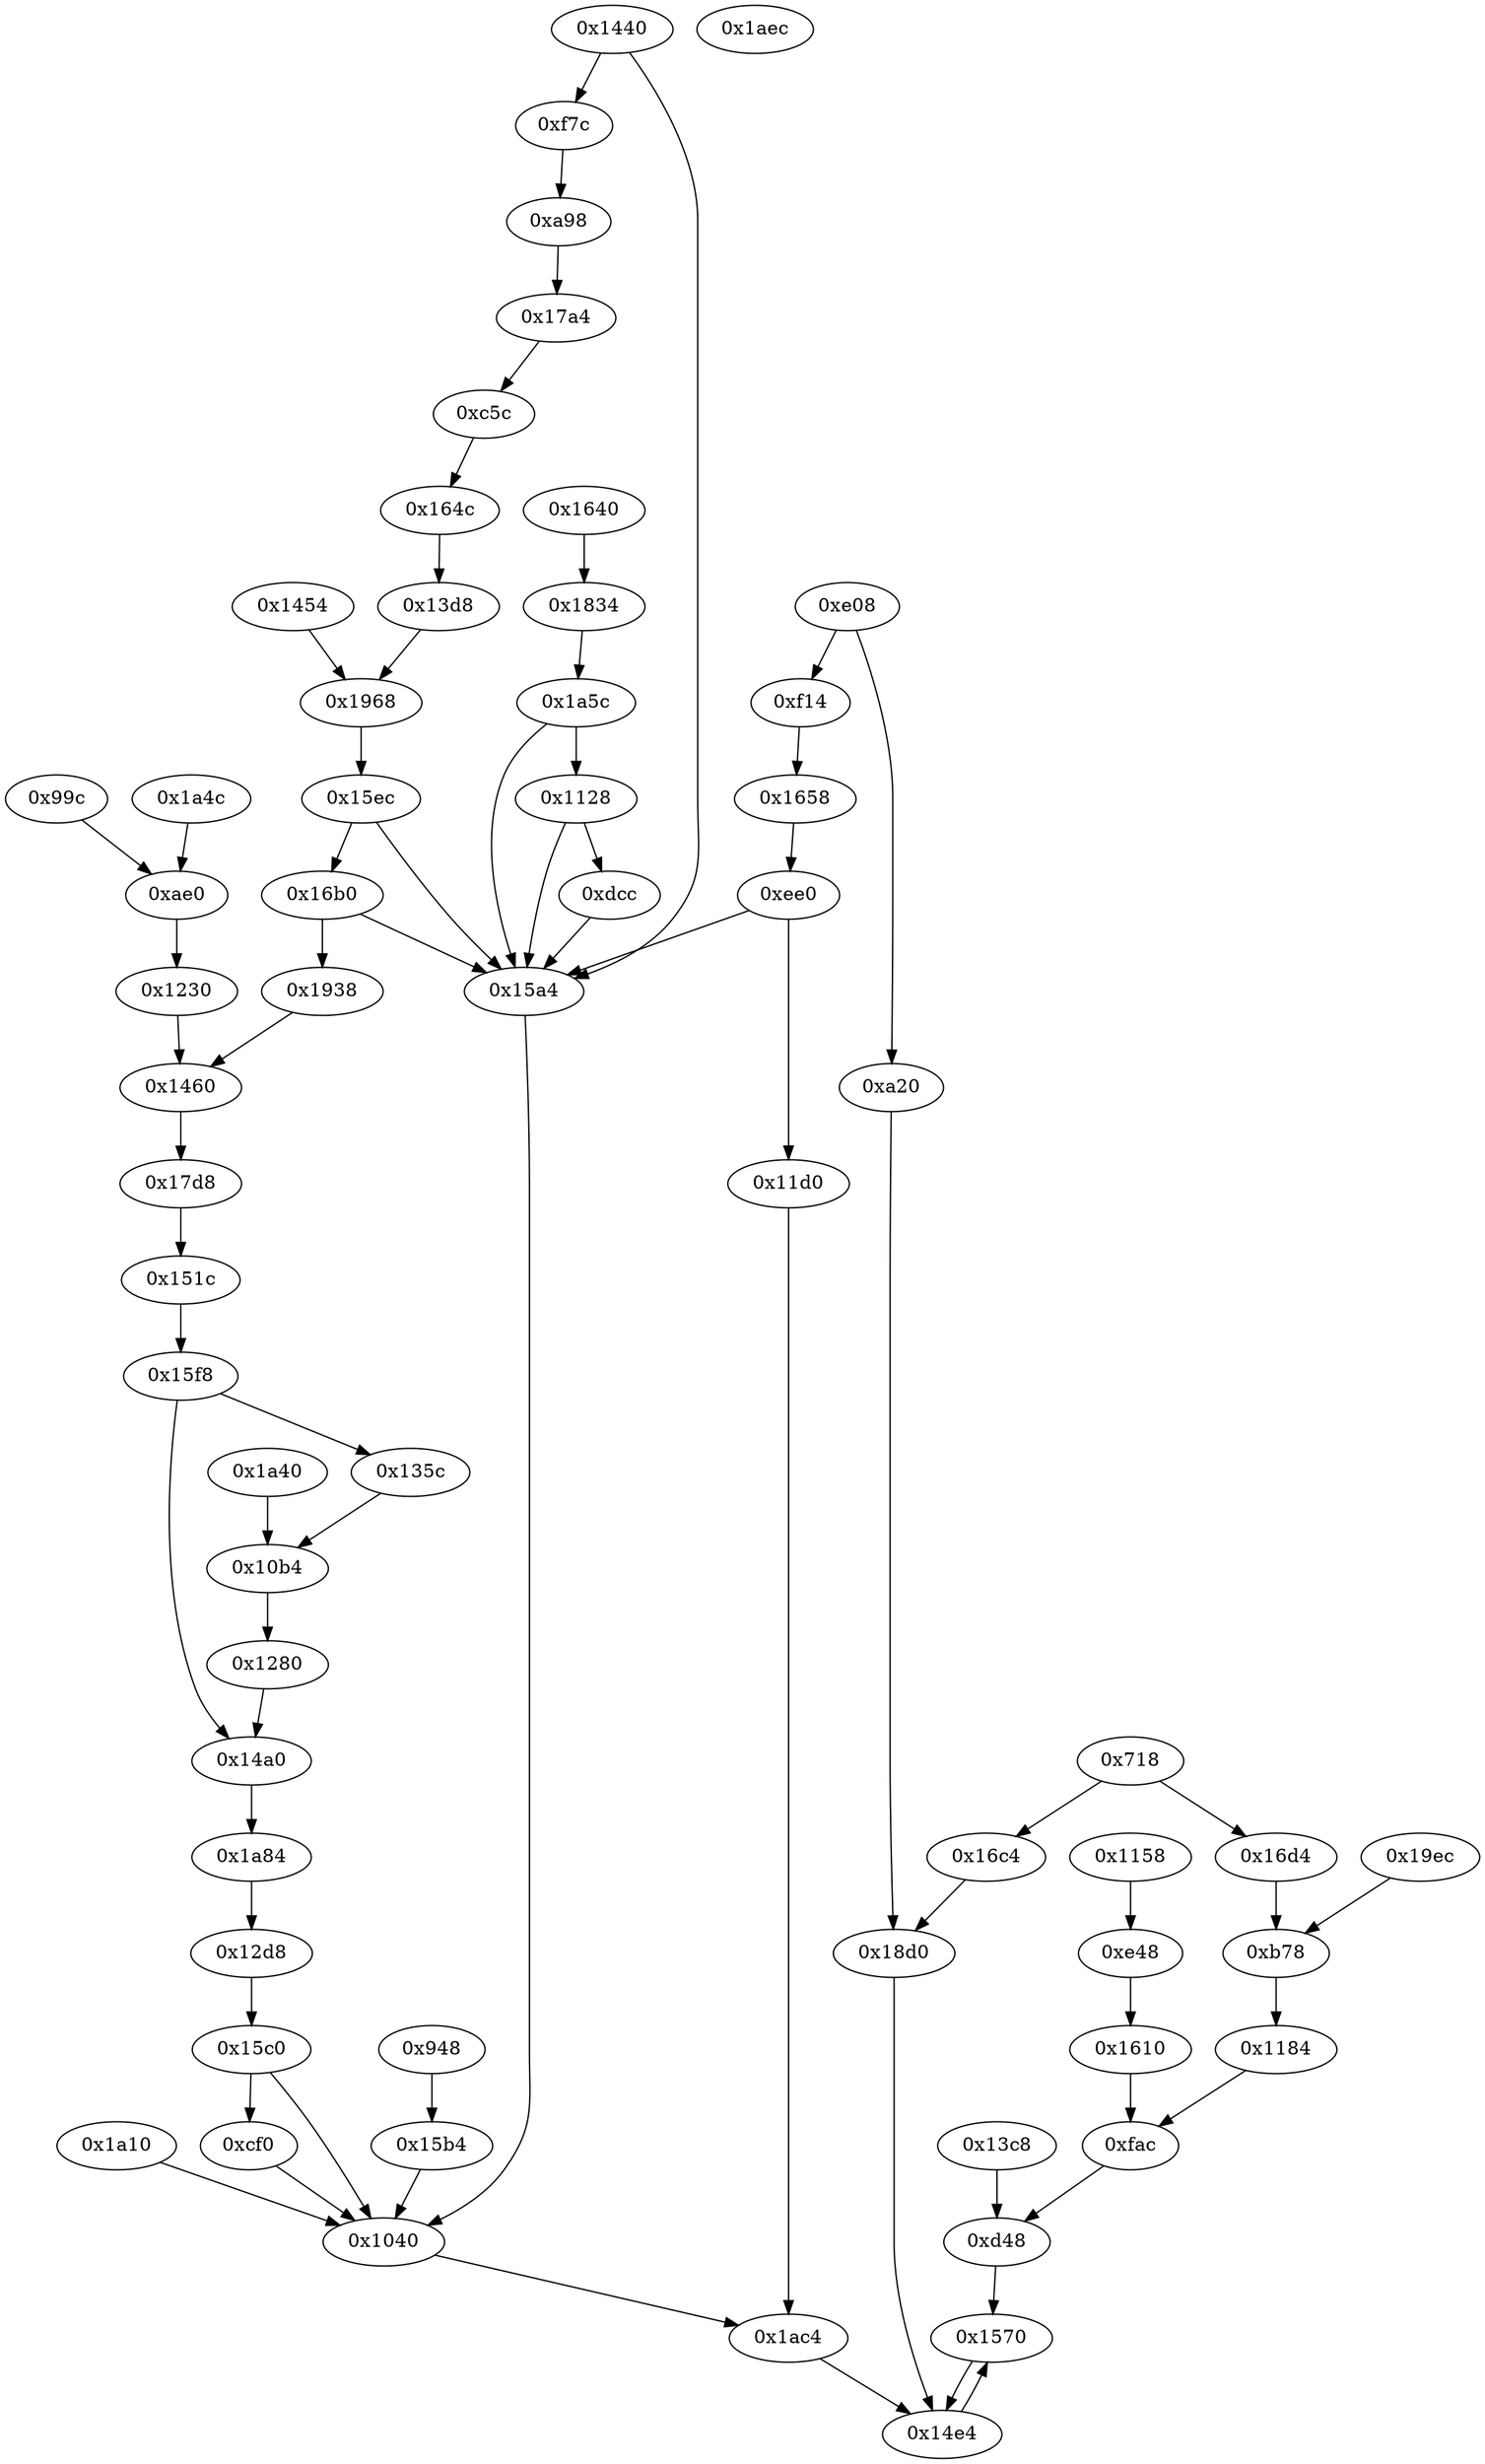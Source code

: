 strict digraph "" {
	"0x1570"	 [opcode="[u'mov', u'mov', u'cmp', u'mov', u'cmp', u'mov', u'mov', u'cmp', u'mov', u'mov']"];
	"0x14e4"	 [opcode="[u'ldr', u'ldr', u'ldr', u'ldr', u'add', u'sub', u'sub', u'mul', u'eor', u'and', u'ldr', u'ldr', u'ldr', u'b']"];
	"0x1570" -> "0x14e4";
	"0x135c"	 [opcode="[u'ldr', u'ldr', u'ldr', u'ldr', u'mov', u'rsb', u'cmp', u'mvn', u'mov', u'mul', u'mov', u'mvn', u'ldr', u'orr', u'cmn', u'mov', \
u'teq', u'ldr', u'b']"];
	"0x10b4"	 [opcode="[u'ldr', u'mov', u'cmp', u'mov', u'mov', u'strb', u'ldr', u'ldr', u'sub', u'mul', u'eor', u'and', u'ldr', u'mov', u'mov', u'ldr', \
u'ldr', u'cmp', u'mov', u'teq', u'ldr', u'b']"];
	"0x135c" -> "0x10b4";
	"0x1a10"	 [opcode="[u'ldr', u'ldr', u'add', u'add', u'sub', u'str', u'ldr', u'ldr']"];
	"0x1040"	 [opcode="[u'ldr', u'sub', u'str', u'ldr', u'stm', u'ldr', u'ldr', u'ldr', u'ldr', u'ldr', u'add', u'sub', u'sub', u'mul', u'mvn', u'ldr', \
u'orr', u'mov', u'cmn', u'mov', u'ldr', u'b']"];
	"0x1a10" -> "0x1040";
	"0x99c"	 [opcode="[u'ldr', u'mov', u'ldr', u'sub', u'mul', u'mov', u'eor', u'and', u'ldr', u'mov', u'ldr', u'cmp', u'mov', u'teq', u'ldr', u'ldr', \
u'b']"];
	"0xae0"	 [opcode="[u'ldr', u'mov', u'cmp', u'mov', u'mov', u'strb', u'ldr', u'ldr', u'ldr', u'sub', u'sub', u'add', u'mul', u'eor', u'and', u'ldr', \
u'mov', u'mov', u'ldr', u'ldr', u'cmp', u'mov', u'teq', u'ldr', u'b']"];
	"0x99c" -> "0xae0";
	"0x14e4" -> "0x1570";
	"0x15c0"	 [opcode="[u'ldrb', u'ldr', u'ldr', u'ldr', u'cmp', u'ldr', u'mov', u'str', u'ldr', u'str', u'b']"];
	"0xcf0"	 [opcode="[u'ldr', u'ldr', u'sub', u'add', u'add', u'str', u'ldr', u'ldr', u'ldr', u'str', u'mov', u'b']"];
	"0x15c0" -> "0xcf0";
	"0x15c0" -> "0x1040";
	"0x1968"	 [opcode="[u'ldr', u'mov', u'cmp', u'mov', u'mov', u'strb', u'ldr', u'ldr', u'ldr', u'sub', u'sub', u'add', u'mul', u'eor', u'and', u'ldr', \
u'mov', u'mov', u'ldr', u'ldr', u'cmp', u'mov', u'teq', u'ldr']"];
	"0x15ec"	 [opcode="[u'ldrb', u'ldr', u'b']"];
	"0x1968" -> "0x15ec";
	"0x1610"	 [opcode="[u'ldr', u'str', u'ldr', u'str', u'ldr', u'str', u'ldr', u'str', u'ldr', u'str', u'ldr', u'b']"];
	"0xfac"	 [opcode="[u'ldr', u'mov', u'str', u'ldr', u'str', u'ldr', u'str', u'ldr', u'str', u'ldr', u'str', u'ldr', u'ldr', u'ldr', u'add', u'sub', \
u'sub', u'mul', u'mov', u'eor', u'and', u'ldr', u'mov', u'ldr', u'cmp', u'mov', u'teq', u'ldr', u'ldr', u'b']"];
	"0x1610" -> "0xfac";
	"0x1ac4"	 [opcode="[u'cmp', u'mov', u'mov', u'mov', u'cmn', u'mov', u'mov', u'b']"];
	"0x1ac4" -> "0x14e4";
	"0x948"	 [opcode="[u'ldr', u'ldr', u'rsb', u'rsb', u'b']"];
	"0x15b4"	 [opcode="[u'ldr', u'str', u'b']"];
	"0x948" -> "0x15b4";
	"0x1454"	 [opcode="[u'ldr', u'ldr', u'b']"];
	"0x1454" -> "0x1968";
	"0x1640"	 [opcode="[u'ldr', u'ldr', u'b']"];
	"0x1834"	 [opcode="[u'ldr', u'mov', u'cmp', u'mov', u'mov', u'strb', u'ldr', u'ldr', u'ldr', u'ldr', u'cmp', u'mov', u'rsb', u'mvn', u'mul', u'mvn', \
u'mov', u'orr', u'ldr', u'cmn', u'mov', u'teq', u'ldr']"];
	"0x1640" -> "0x1834";
	"0x1128"	 [opcode="[u'ldr', u'ldr', u'cmp', u'mov', u'b']"];
	"0xdcc"	 [opcode="[u'ldr', u'ldr', u'cmp', u'mov', u'b']"];
	"0x1128" -> "0xdcc";
	"0x15a4"	 [opcode="[u'ldr', u'ldr', u'rsb', u'rsb']"];
	"0x1128" -> "0x15a4";
	"0xa20"	 [opcode="[u'ldr', u'ldr', u'bl', u'ldr', u'ldr', u'bl', u'ldr', u'ldr', u'bl', u'ldr', u'ldr', u'bl', u'ldr', u'ldr', u'mov', u'ldr', u'b']"];
	"0x18d0"	 [opcode="[u'ldr', u'str', u'ldr', u'ldr', u'ldr', u'sub', u'sub', u'add', u'mul', u'eor', u'and', u'ldr', u'mov', u'mov', u'ldr', u'cmp', \
u'mov', u'cmp', u'mov', u'mov', u'cmp', u'mov', u'mov', u'teq', u'mov', u'b']"];
	"0xa20" -> "0x18d0";
	"0x1184"	 [opcode="[u'mov', u'str', u'mov', u'str', u'mov', u'str', u'mov', u'str', u'mov', u'str', u'ldr', u'b']"];
	"0x1184" -> "0xfac";
	"0xf7c"	 [opcode="[u'ldr', u'ldr', u'cmp', u'mov', u'b']"];
	"0xa98"	 [opcode="[u'ldr', u'ldr', u'cmp', u'mov', u'b']"];
	"0xf7c" -> "0xa98";
	"0x12d8"	 [opcode="[u'ldr', u'mov', u'cmp', u'mov', u'mov', u'strb', u'ldr', u'ldr', u'ldr', u'ldr', u'ldr', u'cmp', u'mov', u'add', u'sub', u'sub', \
u'mul', u'mvn', u'mov', u'orr', u'ldr', u'cmn', u'mov', u'teq', u'ldr', u'b']"];
	"0x12d8" -> "0x15c0";
	"0x1658"	 [opcode="[u'ldr', u'mov', u'cmp', u'mov', u'mov', u'strb', u'ldr', u'ldr', u'sub', u'mul', u'eor', u'and', u'ldr', u'mov', u'mov', u'ldr', \
u'ldr', u'cmp', u'mov', u'teq', u'ldr', u'b']"];
	"0xee0"	 [opcode="[u'ldrb', u'ldr', u'b']"];
	"0x1658" -> "0xee0";
	"0x718"	 [opcode="[u'push', u'add', u'sub', u'str', u'ldr', u'cmp', u'mvn', u'ldr', u'ldr', u'str', u'ldr', u'ldr', u'ldr', u'mov', u'ldr', u'str', \
u'ldr', u'str', u'ldr', u'str', u'ldr', u'str', u'ldr', u'str', u'ldr', u'ldr', u'str', u'ldr', u'str', u'ldr', u'str', u'ldr', \
u'str', u'ldr', u'str', u'ldr', u'str', u'ldr', u'str', u'ldr', u'str', u'ldr', u'str', u'ldr', u'str', u'ldr', u'str', u'ldr', \
u'str', u'ldr', u'ldr', u'str', u'ldr', u'str', u'ldr', u'str', u'ldr', u'str', u'ldr', u'str', u'ldr', u'str', u'ldr', u'str', \
u'ldr', u'str', u'ldr', u'str', u'ldr', u'ldr', u'str', u'ldr', u'str', u'str', u'ldr', u'add', u'str', u'ldr', u'add', u'str', \
u'ldr', u'add', u'str', u'ldr', u'add', u'str', u'str', u'str', u'str', u'str', u'str', u'str', u'str', u'b']"];
	"0x16c4"	 [opcode="[u'ldr', u'mov', u'b']"];
	"0x718" -> "0x16c4";
	"0x16d4"	 [opcode="[u'ldr', u'ldr', u'ldr', u'ldr', u'ldr', u'mov', u'add', u'cmp', u'sub', u'mov', u'sub', u'mul', u'mov', u'mvn', u'ldr', u'orr', \
u'cmn', u'mov', u'teq', u'ldr']"];
	"0x718" -> "0x16d4";
	"0x13d8"	 [opcode="[u'ldr', u'mov', u'ldr', u'ldr', u'add', u'sub', u'sub', u'mul', u'mov', u'eor', u'and', u'ldr', u'mov', u'ldr', u'cmp', u'mov', \
u'teq', u'ldr', u'ldr']"];
	"0x13d8" -> "0x1968";
	"0x1a4c"	 [opcode="[u'ldr', u'ldr', u'b']"];
	"0x1a4c" -> "0xae0";
	"0xf14"	 [opcode="[u'ldr', u'ldr', u'ldr', u'ldr', u'mov', u'rsb', u'cmp', u'mvn', u'mov', u'mul', u'mov', u'mvn', u'ldr', u'orr', u'cmn', u'mov', \
u'teq', u'ldr', u'b']"];
	"0xf14" -> "0x1658";
	"0x17a4"	 [opcode="[u'ldr', u'ldr', u'ldr', u'ldr', u'rsb', u'mvn', u'mul', u'eor', u'and', u'ldr', u'mov', u'mov', u'ldr']"];
	"0xc5c"	 [opcode="[u'ldr', u'mov', u'cmp', u'mov', u'mov', u'strb', u'ldr', u'ldr', u'ldr', u'ldr', u'ldr', u'cmp', u'mov', u'sub', u'sub', u'add', \
u'mul', u'mvn', u'mov', u'orr', u'ldr', u'cmn', u'mov', u'teq', u'ldr', u'b']"];
	"0x17a4" -> "0xc5c";
	"0x16c4" -> "0x18d0";
	"0x11d0"	 [opcode="[u'ldr', u'ldr', u'ldr', u'ldr', u'ldr', u'add', u'sub', u'sub', u'mul', u'mvn', u'ldr', u'orr', u'mov', u'cmn', u'mov', u'ldr', \
u'b']"];
	"0x11d0" -> "0x1ac4";
	"0x15f8"	 [opcode="[u'ldrb', u'ldr', u'cmp', u'ldr', u'mov', u'b']"];
	"0x15f8" -> "0x135c";
	"0x14a0"	 [opcode="[u'ldr', u'ldrb', u'str', u'ldr', u'ldr', u'ldr', u'ldr', u'cmp', u'mov', u'mov', u'mov', u'cmp', u'mov', u'mov', u'teq', u'mov', \
u'b']"];
	"0x15f8" -> "0x14a0";
	"0x164c"	 [opcode="[u'ldrb', u'ldr', u'b']"];
	"0x164c" -> "0x13d8";
	"0xc5c" -> "0x164c";
	"0x1230"	 [opcode="[u'ldrb', u'cmp', u'ldr', u'b']"];
	"0xae0" -> "0x1230";
	"0x1938"	 [opcode="[u'ldr', u'ldr', u'cmp', u'ldr', u'mov', u'b']"];
	"0x1460"	 [opcode="[u'ldr', u'ldr', u'ldr', u'ldr', u'ldr', u'add', u'sub', u'sub', u'mul', u'eor', u'and', u'ldr', u'mov', u'mov', u'ldr', u'b']"];
	"0x1938" -> "0x1460";
	"0xdcc" -> "0x15a4";
	"0x1aec"	 [opcode="[u'ldr', u'ldr', u'ldr', u'ldr', u'ldr', u'sub', u'sub', u'pop']"];
	"0x1440"	 [opcode="[u'ldr', u'ldr', u'cmp', u'mov', u'b']"];
	"0x1440" -> "0xf7c";
	"0x1440" -> "0x15a4";
	"0x17d8"	 [opcode="[u'cmp', u'mov', u'cmp', u'mov', u'mov', u'cmp', u'mov', u'mov', u'b']"];
	"0x1460" -> "0x17d8";
	"0xe08"	 [opcode="[u'ldrb', u'ldr', u'ldr', u'cmp', u'mov', u'b']"];
	"0xe08" -> "0xa20";
	"0xe08" -> "0xf14";
	"0x15b4" -> "0x1040";
	"0xcf0" -> "0x1040";
	"0x18d0" -> "0x14e4";
	"0xee0" -> "0x11d0";
	"0xee0" -> "0x15a4";
	"0xe48"	 [opcode="[u'ldr', u'ldr', u'ldr', u'add', u'add', u'sub', u'str', u'ldr', u'ldr', u'rsb', u'mvn', u'mul', u'mvn', u'ldr', u'ldr', u'ldr', \
u'orr', u'cmn', u'mov', u'mov', u'cmp', u'mov', u'mov', u'mov', u'cmn', u'mov', u'mov', u'b']"];
	"0xe48" -> "0x1610";
	"0xb78"	 [opcode="[u'ldr', u'mov', u'ldr', u'str', u'sub', u'str', u'ldr', u'bl', u'bl', u'ldr', u'ldr', u'mov', u'mov', u'ldr', u'ldr', u'ldr', u'\
ldr', u'cmp', u'mov', u'add', u'sub', u'sub', u'mul', u'mvn', u'mov', u'orr', u'ldr', u'cmn', u'mov', u'teq', u'ldr', u'b']"];
	"0xb78" -> "0x1184";
	"0xd48"	 [opcode="[u'ldr', u'ldr', u'ldr', u'add', u'str', u'ldr', u'ldrb', u'str', u'ldr', u'cmp', u'mov', u'strb', u'ldr', u'ldr', u'rsb', u'mvn', \
u'mul', u'eor', u'and', u'ldr', u'ldr', u'ldr', u'b']"];
	"0xfac" -> "0xd48";
	"0x16b0"	 [opcode="[u'ldr', u'ldr', u'cmp', u'mov', u'b']"];
	"0x16b0" -> "0x1938";
	"0x16b0" -> "0x15a4";
	"0x16d4" -> "0xb78";
	"0xd48" -> "0x1570";
	"0x151c"	 [opcode="[u'ldr', u'ldr', u'ldrb', u'str', u'ldr', u'cmp', u'mov', u'mov', u'strb', u'ldr', u'ldr', u'ldr', u'add', u'sub', u'sub', u'mul', \
u'eor', u'and', u'ldr', u'ldr', u'ldr']"];
	"0x17d8" -> "0x151c";
	"0x1158"	 [opcode="[u'ldr', u'ldr', u'ldr', u'b']"];
	"0x1158" -> "0xe48";
	"0x1a5c"	 [opcode="[u'ldrb', u'ldr']"];
	"0x1834" -> "0x1a5c";
	"0x1280"	 [opcode="[u'ldrb', u'cmp', u'ldr']"];
	"0x10b4" -> "0x1280";
	"0xa98" -> "0x17a4";
	"0x19ec"	 [opcode="[u'sub', u'mov', u'bl', u'bl', u'ldr', u'ldr', u'mov', u'b']"];
	"0x19ec" -> "0xb78";
	"0x1230" -> "0x1460";
	"0x13c8"	 [opcode="[u'ldr', u'ldr', u'ldr', u'b']"];
	"0x13c8" -> "0xd48";
	"0x1a84"	 [opcode="[u'ldr', u'ldr', u'ldr', u'ldr', u'ldr', u'sub', u'sub', u'add', u'mul', u'mvn', u'ldr', u'orr', u'mov', u'cmn', u'mov', u'ldr']"];
	"0x1a84" -> "0x12d8";
	"0x15ec" -> "0x16b0";
	"0x15ec" -> "0x15a4";
	"0x14a0" -> "0x1a84";
	"0x15a4" -> "0x1040";
	"0x1a5c" -> "0x1128";
	"0x1a5c" -> "0x15a4";
	"0x1040" -> "0x1ac4";
	"0x1a40"	 [opcode="[u'ldr', u'ldr', u'b']"];
	"0x1a40" -> "0x10b4";
	"0x151c" -> "0x15f8";
	"0x1280" -> "0x14a0";
}
